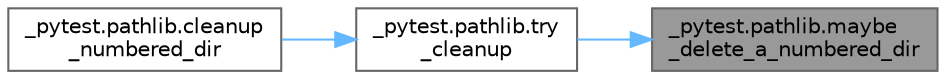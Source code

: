 digraph "_pytest.pathlib.maybe_delete_a_numbered_dir"
{
 // LATEX_PDF_SIZE
  bgcolor="transparent";
  edge [fontname=Helvetica,fontsize=10,labelfontname=Helvetica,labelfontsize=10];
  node [fontname=Helvetica,fontsize=10,shape=box,height=0.2,width=0.4];
  rankdir="RL";
  Node1 [id="Node000001",label="_pytest.pathlib.maybe\l_delete_a_numbered_dir",height=0.2,width=0.4,color="gray40", fillcolor="grey60", style="filled", fontcolor="black",tooltip=" "];
  Node1 -> Node2 [id="edge1_Node000001_Node000002",dir="back",color="steelblue1",style="solid",tooltip=" "];
  Node2 [id="Node000002",label="_pytest.pathlib.try\l_cleanup",height=0.2,width=0.4,color="grey40", fillcolor="white", style="filled",URL="$namespace__pytest_1_1pathlib.html#a94a716332cee4b0ffe6806ccfd56c390",tooltip=" "];
  Node2 -> Node3 [id="edge2_Node000002_Node000003",dir="back",color="steelblue1",style="solid",tooltip=" "];
  Node3 [id="Node000003",label="_pytest.pathlib.cleanup\l_numbered_dir",height=0.2,width=0.4,color="grey40", fillcolor="white", style="filled",URL="$namespace__pytest_1_1pathlib.html#a9d1e52490b7f908dbc8b6041d0bba697",tooltip=" "];
}
